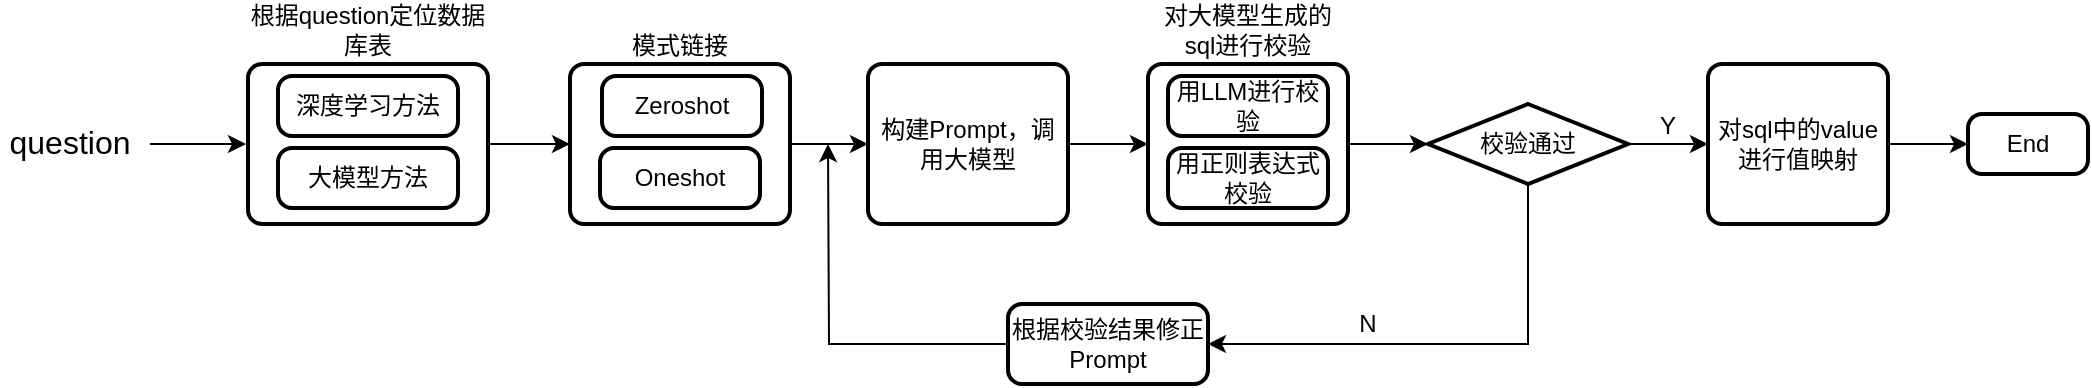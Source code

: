 <mxfile version="24.4.3" type="github" pages="5">
  <diagram name="overall process" id="1fwx0v20KS1qK22bXhxl">
    <mxGraphModel dx="1103" dy="582" grid="1" gridSize="10" guides="1" tooltips="1" connect="1" arrows="1" fold="1" page="0" pageScale="1" pageWidth="827" pageHeight="1169" math="0" shadow="0">
      <root>
        <mxCell id="0" />
        <mxCell id="1" parent="0" />
        <mxCell id="Jo4BSiBk1LysVtSisImH-1" value="根据question定位数据库表" style="rounded=1;whiteSpace=wrap;html=1;absoluteArcSize=1;arcSize=14;strokeWidth=2;labelPosition=center;verticalLabelPosition=top;align=center;verticalAlign=bottom;" vertex="1" parent="1">
          <mxGeometry x="160" y="120" width="120" height="80" as="geometry" />
        </mxCell>
        <mxCell id="Jo4BSiBk1LysVtSisImH-2" value="&lt;font style=&quot;font-size: 16px;&quot;&gt;question&lt;/font&gt;" style="text;html=1;strokeColor=none;fillColor=none;align=center;verticalAlign=middle;whiteSpace=wrap;rounded=0;" vertex="1" parent="1">
          <mxGeometry x="36" y="136" width="70" height="45" as="geometry" />
        </mxCell>
        <mxCell id="Jo4BSiBk1LysVtSisImH-3" value="" style="endArrow=classic;html=1;rounded=0;" edge="1" parent="1">
          <mxGeometry width="50" height="50" relative="1" as="geometry">
            <mxPoint x="111" y="160" as="sourcePoint" />
            <mxPoint x="159" y="160" as="targetPoint" />
          </mxGeometry>
        </mxCell>
        <mxCell id="Jo4BSiBk1LysVtSisImH-5" value="深度学习方法" style="rounded=1;whiteSpace=wrap;html=1;absoluteArcSize=1;arcSize=14;strokeWidth=2;" vertex="1" parent="1">
          <mxGeometry x="175" y="126" width="90" height="30" as="geometry" />
        </mxCell>
        <mxCell id="Jo4BSiBk1LysVtSisImH-6" value="大模型方法" style="rounded=1;whiteSpace=wrap;html=1;absoluteArcSize=1;arcSize=14;strokeWidth=2;" vertex="1" parent="1">
          <mxGeometry x="175" y="162" width="90" height="30" as="geometry" />
        </mxCell>
        <mxCell id="Jo4BSiBk1LysVtSisImH-14" style="edgeStyle=orthogonalEdgeStyle;rounded=0;orthogonalLoop=1;jettySize=auto;html=1;exitX=1;exitY=0.5;exitDx=0;exitDy=0;entryX=0;entryY=0.5;entryDx=0;entryDy=0;" edge="1" parent="1" source="Jo4BSiBk1LysVtSisImH-8" target="Jo4BSiBk1LysVtSisImH-11">
          <mxGeometry relative="1" as="geometry" />
        </mxCell>
        <mxCell id="Jo4BSiBk1LysVtSisImH-8" value="模式链接" style="rounded=1;whiteSpace=wrap;html=1;absoluteArcSize=1;arcSize=14;strokeWidth=2;labelPosition=center;verticalLabelPosition=top;align=center;verticalAlign=bottom;" vertex="1" parent="1">
          <mxGeometry x="321" y="120" width="110" height="80" as="geometry" />
        </mxCell>
        <mxCell id="Jo4BSiBk1LysVtSisImH-9" value="Zeroshot" style="rounded=1;whiteSpace=wrap;html=1;absoluteArcSize=1;arcSize=14;strokeWidth=2;" vertex="1" parent="1">
          <mxGeometry x="337" y="126" width="80" height="30" as="geometry" />
        </mxCell>
        <mxCell id="Jo4BSiBk1LysVtSisImH-10" value="Oneshot" style="rounded=1;whiteSpace=wrap;html=1;absoluteArcSize=1;arcSize=14;strokeWidth=2;" vertex="1" parent="1">
          <mxGeometry x="336" y="162" width="80" height="30" as="geometry" />
        </mxCell>
        <mxCell id="Jo4BSiBk1LysVtSisImH-17" style="edgeStyle=orthogonalEdgeStyle;rounded=0;orthogonalLoop=1;jettySize=auto;html=1;exitX=1;exitY=0.5;exitDx=0;exitDy=0;entryX=0;entryY=0.5;entryDx=0;entryDy=0;" edge="1" parent="1" source="Jo4BSiBk1LysVtSisImH-11" target="Jo4BSiBk1LysVtSisImH-15">
          <mxGeometry relative="1" as="geometry" />
        </mxCell>
        <mxCell id="Jo4BSiBk1LysVtSisImH-11" value="构建Prompt，调用大模型" style="rounded=1;whiteSpace=wrap;html=1;absoluteArcSize=1;arcSize=14;strokeWidth=2;" vertex="1" parent="1">
          <mxGeometry x="470" y="120" width="100" height="80" as="geometry" />
        </mxCell>
        <mxCell id="Jo4BSiBk1LysVtSisImH-12" value="" style="endArrow=classic;html=1;rounded=0;entryX=0;entryY=0.5;entryDx=0;entryDy=0;exitX=1;exitY=0.5;exitDx=0;exitDy=0;" edge="1" parent="1" source="Jo4BSiBk1LysVtSisImH-1" target="Jo4BSiBk1LysVtSisImH-8">
          <mxGeometry width="50" height="50" relative="1" as="geometry">
            <mxPoint x="280" y="162" as="sourcePoint" />
            <mxPoint x="330" y="112" as="targetPoint" />
          </mxGeometry>
        </mxCell>
        <mxCell id="Jo4BSiBk1LysVtSisImH-15" value="对大模型生成的sql进行校验" style="rounded=1;whiteSpace=wrap;html=1;absoluteArcSize=1;arcSize=14;strokeWidth=2;labelPosition=center;verticalLabelPosition=top;align=center;verticalAlign=bottom;" vertex="1" parent="1">
          <mxGeometry x="610" y="120" width="100" height="80" as="geometry" />
        </mxCell>
        <mxCell id="Jo4BSiBk1LysVtSisImH-18" value="用LLM进行校验" style="rounded=1;whiteSpace=wrap;html=1;absoluteArcSize=1;arcSize=14;strokeWidth=2;" vertex="1" parent="1">
          <mxGeometry x="620" y="126" width="80" height="30" as="geometry" />
        </mxCell>
        <mxCell id="Jo4BSiBk1LysVtSisImH-19" value="用正则表达式校验" style="rounded=1;whiteSpace=wrap;html=1;absoluteArcSize=1;arcSize=14;strokeWidth=2;" vertex="1" parent="1">
          <mxGeometry x="620" y="162" width="80" height="30" as="geometry" />
        </mxCell>
        <mxCell id="Jo4BSiBk1LysVtSisImH-24" style="edgeStyle=orthogonalEdgeStyle;rounded=0;orthogonalLoop=1;jettySize=auto;html=1;exitX=1;exitY=0.5;exitDx=0;exitDy=0;exitPerimeter=0;entryX=0;entryY=0.5;entryDx=0;entryDy=0;" edge="1" parent="1" source="Jo4BSiBk1LysVtSisImH-20" target="Jo4BSiBk1LysVtSisImH-23">
          <mxGeometry relative="1" as="geometry" />
        </mxCell>
        <mxCell id="Jo4BSiBk1LysVtSisImH-29" style="edgeStyle=orthogonalEdgeStyle;rounded=0;orthogonalLoop=1;jettySize=auto;html=1;exitX=0.5;exitY=1;exitDx=0;exitDy=0;exitPerimeter=0;entryX=1;entryY=0.5;entryDx=0;entryDy=0;" edge="1" parent="1" source="Jo4BSiBk1LysVtSisImH-20" target="Jo4BSiBk1LysVtSisImH-28">
          <mxGeometry relative="1" as="geometry" />
        </mxCell>
        <mxCell id="Jo4BSiBk1LysVtSisImH-20" value="校验通过" style="strokeWidth=2;html=1;shape=mxgraph.flowchart.decision;whiteSpace=wrap;" vertex="1" parent="1">
          <mxGeometry x="750" y="140" width="100" height="40" as="geometry" />
        </mxCell>
        <mxCell id="Jo4BSiBk1LysVtSisImH-22" style="edgeStyle=orthogonalEdgeStyle;rounded=0;orthogonalLoop=1;jettySize=auto;html=1;exitX=1;exitY=0.5;exitDx=0;exitDy=0;entryX=0;entryY=0.5;entryDx=0;entryDy=0;entryPerimeter=0;" edge="1" parent="1" source="Jo4BSiBk1LysVtSisImH-15" target="Jo4BSiBk1LysVtSisImH-20">
          <mxGeometry relative="1" as="geometry" />
        </mxCell>
        <mxCell id="Jo4BSiBk1LysVtSisImH-27" style="edgeStyle=orthogonalEdgeStyle;rounded=0;orthogonalLoop=1;jettySize=auto;html=1;exitX=1;exitY=0.5;exitDx=0;exitDy=0;entryX=0;entryY=0.5;entryDx=0;entryDy=0;" edge="1" parent="1" source="Jo4BSiBk1LysVtSisImH-23" target="Jo4BSiBk1LysVtSisImH-26">
          <mxGeometry relative="1" as="geometry" />
        </mxCell>
        <mxCell id="Jo4BSiBk1LysVtSisImH-23" value="对sql中的value进行值映射" style="rounded=1;whiteSpace=wrap;html=1;absoluteArcSize=1;arcSize=14;strokeWidth=2;" vertex="1" parent="1">
          <mxGeometry x="890" y="120" width="90" height="80" as="geometry" />
        </mxCell>
        <mxCell id="Jo4BSiBk1LysVtSisImH-25" value="Y" style="text;html=1;strokeColor=none;fillColor=none;align=center;verticalAlign=middle;whiteSpace=wrap;rounded=0;" vertex="1" parent="1">
          <mxGeometry x="860" y="136" width="20" height="30" as="geometry" />
        </mxCell>
        <mxCell id="Jo4BSiBk1LysVtSisImH-26" value="End" style="rounded=1;whiteSpace=wrap;html=1;absoluteArcSize=1;arcSize=14;strokeWidth=2;" vertex="1" parent="1">
          <mxGeometry x="1020" y="145" width="60" height="30" as="geometry" />
        </mxCell>
        <mxCell id="Jo4BSiBk1LysVtSisImH-30" style="edgeStyle=orthogonalEdgeStyle;rounded=0;orthogonalLoop=1;jettySize=auto;html=1;exitX=0;exitY=0.5;exitDx=0;exitDy=0;" edge="1" parent="1" source="Jo4BSiBk1LysVtSisImH-28">
          <mxGeometry relative="1" as="geometry">
            <mxPoint x="450" y="160" as="targetPoint" />
          </mxGeometry>
        </mxCell>
        <mxCell id="Jo4BSiBk1LysVtSisImH-28" value="根据校验结果修正Prompt" style="rounded=1;whiteSpace=wrap;html=1;absoluteArcSize=1;arcSize=14;strokeWidth=2;" vertex="1" parent="1">
          <mxGeometry x="540" y="240" width="100" height="40" as="geometry" />
        </mxCell>
        <mxCell id="Jo4BSiBk1LysVtSisImH-31" value="N" style="text;html=1;strokeColor=none;fillColor=none;align=center;verticalAlign=middle;whiteSpace=wrap;rounded=0;" vertex="1" parent="1">
          <mxGeometry x="710" y="235" width="20" height="30" as="geometry" />
        </mxCell>
      </root>
    </mxGraphModel>
  </diagram>
  <diagram id="NKaSB5zHFHcIWtCWGdP4" name="NL2TABLE">
    <mxGraphModel dx="3399" dy="4089" grid="1" gridSize="10" guides="1" tooltips="1" connect="1" arrows="1" fold="1" page="1" pageScale="1" pageWidth="827" pageHeight="1169" math="0" shadow="0">
      <root>
        <mxCell id="0" />
        <mxCell id="1" parent="0" />
        <mxCell id="-ZHznQ1eW0HuOb2Uy_OW-1" value="&lt;font style=&quot;font-size: 16px;&quot;&gt;基于LLM的NL2TABLE&lt;/font&gt;" style="text;html=1;strokeColor=none;fillColor=none;align=center;verticalAlign=middle;whiteSpace=wrap;rounded=0;fontSize=15;" vertex="1" parent="1">
          <mxGeometry x="-2010" y="-2820" width="209" height="30" as="geometry" />
        </mxCell>
        <mxCell id="-ZHznQ1eW0HuOb2Uy_OW-2" style="edgeStyle=orthogonalEdgeStyle;rounded=0;orthogonalLoop=1;jettySize=auto;html=1;exitX=1;exitY=0.5;exitDx=0;exitDy=0;entryX=0;entryY=0.5;entryDx=0;entryDy=0;" edge="1" parent="1" source="-ZHznQ1eW0HuOb2Uy_OW-3" target="-ZHznQ1eW0HuOb2Uy_OW-5">
          <mxGeometry relative="1" as="geometry" />
        </mxCell>
        <mxCell id="-ZHznQ1eW0HuOb2Uy_OW-3" value="&lt;font style=&quot;font-size: 16px;&quot;&gt;question&lt;/font&gt;" style="text;html=1;strokeColor=none;fillColor=none;align=center;verticalAlign=middle;whiteSpace=wrap;rounded=0;" vertex="1" parent="1">
          <mxGeometry x="-1984" y="-2725" width="60" height="30" as="geometry" />
        </mxCell>
        <mxCell id="-ZHznQ1eW0HuOb2Uy_OW-4" style="edgeStyle=orthogonalEdgeStyle;rounded=0;orthogonalLoop=1;jettySize=auto;html=1;exitX=1;exitY=0.5;exitDx=0;exitDy=0;entryX=0;entryY=0.5;entryDx=0;entryDy=0;" edge="1" parent="1" source="-ZHznQ1eW0HuOb2Uy_OW-5" target="-ZHznQ1eW0HuOb2Uy_OW-6">
          <mxGeometry relative="1" as="geometry" />
        </mxCell>
        <mxCell id="-ZHznQ1eW0HuOb2Uy_OW-5" value="动态构建Prompt&lt;br&gt;&lt;br&gt;根据question中的关键字，初步划分为大额、小额、止付、网银四个类型，每个类型对应几张表&lt;br&gt;以此缩小搜索范围" style="rounded=1;whiteSpace=wrap;html=1;absoluteArcSize=1;arcSize=14;strokeWidth=2;align=left;" vertex="1" parent="1">
          <mxGeometry x="-1880" y="-2760" width="185" height="100" as="geometry" />
        </mxCell>
        <mxCell id="-ZHznQ1eW0HuOb2Uy_OW-6" value="调用LLM" style="rounded=1;whiteSpace=wrap;html=1;absoluteArcSize=1;arcSize=14;strokeWidth=2;" vertex="1" parent="1">
          <mxGeometry x="-1640" y="-2760" width="100" height="100" as="geometry" />
        </mxCell>
        <mxCell id="-ZHznQ1eW0HuOb2Uy_OW-7" style="edgeStyle=orthogonalEdgeStyle;rounded=0;orthogonalLoop=1;jettySize=auto;html=1;exitX=0.5;exitY=1;exitDx=0;exitDy=0;exitPerimeter=0;entryX=0;entryY=0.5;entryDx=0;entryDy=0;" edge="1" parent="1" source="-ZHznQ1eW0HuOb2Uy_OW-9" target="-ZHznQ1eW0HuOb2Uy_OW-6">
          <mxGeometry relative="1" as="geometry">
            <Array as="points">
              <mxPoint x="-1415" y="-2640" />
              <mxPoint x="-1660" y="-2640" />
              <mxPoint x="-1660" y="-2710" />
            </Array>
          </mxGeometry>
        </mxCell>
        <mxCell id="-ZHznQ1eW0HuOb2Uy_OW-8" style="edgeStyle=orthogonalEdgeStyle;rounded=0;orthogonalLoop=1;jettySize=auto;html=1;exitX=1;exitY=0.5;exitDx=0;exitDy=0;exitPerimeter=0;entryX=0;entryY=0.5;entryDx=0;entryDy=0;" edge="1" parent="1" source="-ZHznQ1eW0HuOb2Uy_OW-9" target="-ZHznQ1eW0HuOb2Uy_OW-13">
          <mxGeometry relative="1" as="geometry" />
        </mxCell>
        <mxCell id="-ZHznQ1eW0HuOb2Uy_OW-9" value="LLM返回结果是否符合#AAAA2222#的形式？" style="strokeWidth=2;html=1;shape=mxgraph.flowchart.decision;whiteSpace=wrap;" vertex="1" parent="1">
          <mxGeometry x="-1490" y="-2760" width="150" height="100" as="geometry" />
        </mxCell>
        <mxCell id="-ZHznQ1eW0HuOb2Uy_OW-10" style="edgeStyle=orthogonalEdgeStyle;rounded=0;orthogonalLoop=1;jettySize=auto;html=1;exitX=1;exitY=0.5;exitDx=0;exitDy=0;entryX=0;entryY=0.5;entryDx=0;entryDy=0;entryPerimeter=0;" edge="1" parent="1" source="-ZHznQ1eW0HuOb2Uy_OW-6" target="-ZHznQ1eW0HuOb2Uy_OW-9">
          <mxGeometry relative="1" as="geometry" />
        </mxCell>
        <mxCell id="-ZHznQ1eW0HuOb2Uy_OW-11" value="N" style="text;html=1;strokeColor=none;fillColor=none;align=center;verticalAlign=middle;whiteSpace=wrap;rounded=0;" vertex="1" parent="1">
          <mxGeometry x="-1530" y="-2670" width="20" height="30" as="geometry" />
        </mxCell>
        <mxCell id="-ZHznQ1eW0HuOb2Uy_OW-12" style="edgeStyle=orthogonalEdgeStyle;rounded=0;orthogonalLoop=1;jettySize=auto;html=1;exitX=1;exitY=0.5;exitDx=0;exitDy=0;" edge="1" parent="1" source="-ZHznQ1eW0HuOb2Uy_OW-13" target="-ZHznQ1eW0HuOb2Uy_OW-14">
          <mxGeometry relative="1" as="geometry" />
        </mxCell>
        <mxCell id="-ZHznQ1eW0HuOb2Uy_OW-13" value="根据错误经验修正大模型结果&lt;br&gt;&lt;div style=&quot;&quot;&gt;&lt;br&gt;&lt;/div&gt;&lt;div style=&quot;&quot;&gt;eg:预测结果为BEOT0102，且question中含有总金额，总包数，总笔数的，将结果修正为BEOT0101;问题中含有”冲正“的，将结果修复为BEOT0116&lt;/div&gt;" style="rounded=1;whiteSpace=wrap;html=1;absoluteArcSize=1;arcSize=14;strokeWidth=2;align=left;" vertex="1" parent="1">
          <mxGeometry x="-1300" y="-2760" width="180" height="100" as="geometry" />
        </mxCell>
        <mxCell id="-ZHznQ1eW0HuOb2Uy_OW-14" value="End" style="rounded=1;whiteSpace=wrap;html=1;absoluteArcSize=1;arcSize=14;strokeWidth=2;" vertex="1" parent="1">
          <mxGeometry x="-1070" y="-2725" width="50" height="30" as="geometry" />
        </mxCell>
      </root>
    </mxGraphModel>
  </diagram>
  <diagram id="HUBfbTjDDkdf9c7PtjG2" name="schema link">
    <mxGraphModel dx="2262" dy="960" grid="1" gridSize="10" guides="1" tooltips="1" connect="1" arrows="1" fold="1" page="0" pageScale="1" pageWidth="827" pageHeight="1169" math="0" shadow="0">
      <root>
        <mxCell id="0" />
        <mxCell id="1" parent="0" />
        <mxCell id="bNu2SXdS037bqFfqN4gw-1" value="&lt;font style=&quot;font-size: 16px;&quot;&gt;模式链接&lt;/font&gt;" style="text;html=1;strokeColor=none;fillColor=none;align=center;verticalAlign=middle;whiteSpace=wrap;rounded=0;fontSize=15;" vertex="1" parent="1">
          <mxGeometry x="-1200" y="-60" width="130" height="30" as="geometry" />
        </mxCell>
        <mxCell id="bNu2SXdS037bqFfqN4gw-10" style="edgeStyle=orthogonalEdgeStyle;rounded=0;orthogonalLoop=1;jettySize=auto;html=1;exitX=1;exitY=0.5;exitDx=0;exitDy=0;entryX=0;entryY=0.5;entryDx=0;entryDy=0;" edge="1" parent="1" source="bNu2SXdS037bqFfqN4gw-2" target="bNu2SXdS037bqFfqN4gw-3">
          <mxGeometry relative="1" as="geometry" />
        </mxCell>
        <mxCell id="bNu2SXdS037bqFfqN4gw-2" value="&lt;font style=&quot;font-size: 16px;&quot;&gt;question&lt;/font&gt;" style="text;html=1;strokeColor=none;fillColor=none;align=center;verticalAlign=middle;whiteSpace=wrap;rounded=0;" vertex="1" parent="1">
          <mxGeometry x="-1165" y="58" width="60" height="30" as="geometry" />
        </mxCell>
        <mxCell id="bNu2SXdS037bqFfqN4gw-11" style="edgeStyle=orthogonalEdgeStyle;rounded=0;orthogonalLoop=1;jettySize=auto;html=1;exitX=1;exitY=0.5;exitDx=0;exitDy=0;entryX=0;entryY=0.5;entryDx=0;entryDy=0;" edge="1" parent="1" source="bNu2SXdS037bqFfqN4gw-3" target="bNu2SXdS037bqFfqN4gw-4">
          <mxGeometry relative="1" as="geometry" />
        </mxCell>
        <mxCell id="bNu2SXdS037bqFfqN4gw-3" value="动态构建Prompt&lt;br&gt;&lt;br&gt;&lt;div style=&quot;&quot;&gt;Prompt中表信息是动态的，对于fewshot，例子是动态的&lt;/div&gt;" style="rounded=1;whiteSpace=wrap;html=1;absoluteArcSize=1;arcSize=14;strokeWidth=2;align=left;" vertex="1" parent="1">
          <mxGeometry x="-1061" y="33" width="160" height="80" as="geometry" />
        </mxCell>
        <mxCell id="bNu2SXdS037bqFfqN4gw-4" value="调用LLM" style="rounded=1;whiteSpace=wrap;html=1;absoluteArcSize=1;arcSize=14;strokeWidth=2;" vertex="1" parent="1">
          <mxGeometry x="-851" y="33" width="70" height="80" as="geometry" />
        </mxCell>
        <mxCell id="bNu2SXdS037bqFfqN4gw-8" value="" style="group" vertex="1" connectable="0" parent="1">
          <mxGeometry x="-730" y="-20" width="160" height="210" as="geometry" />
        </mxCell>
        <mxCell id="bNu2SXdS037bqFfqN4gw-7" value="schema link结果校验" style="rounded=1;whiteSpace=wrap;html=1;absoluteArcSize=1;arcSize=14;strokeWidth=2;labelPosition=center;verticalLabelPosition=top;align=center;verticalAlign=bottom;" vertex="1" parent="bNu2SXdS037bqFfqN4gw-8">
          <mxGeometry width="160" height="210" as="geometry" />
        </mxCell>
        <mxCell id="bNu2SXdS037bqFfqN4gw-5" value="fewshot - 文字描述&lt;br&gt;&lt;br&gt;1.结果中的column需要存在于table中&lt;br&gt;2.通过正则验证结果中的column描述是否与question相关" style="rounded=1;whiteSpace=wrap;html=1;absoluteArcSize=1;arcSize=14;strokeWidth=2;align=left;" vertex="1" parent="bNu2SXdS037bqFfqN4gw-8">
          <mxGeometry x="10" y="10" width="140" height="120" as="geometry" />
        </mxCell>
        <mxCell id="bNu2SXdS037bqFfqN4gw-6" value="zeroshot - json格式&lt;br&gt;&lt;br&gt;column是否存在于table中" style="rounded=1;whiteSpace=wrap;html=1;absoluteArcSize=1;arcSize=14;strokeWidth=2;align=left;" vertex="1" parent="bNu2SXdS037bqFfqN4gw-8">
          <mxGeometry x="10" y="140" width="140" height="60" as="geometry" />
        </mxCell>
        <mxCell id="bNu2SXdS037bqFfqN4gw-15" style="edgeStyle=orthogonalEdgeStyle;rounded=0;orthogonalLoop=1;jettySize=auto;html=1;exitX=1;exitY=0.5;exitDx=0;exitDy=0;exitPerimeter=0;entryX=0;entryY=0.5;entryDx=0;entryDy=0;" edge="1" parent="1" source="bNu2SXdS037bqFfqN4gw-9" target="bNu2SXdS037bqFfqN4gw-14">
          <mxGeometry relative="1" as="geometry" />
        </mxCell>
        <mxCell id="bNu2SXdS037bqFfqN4gw-21" style="edgeStyle=orthogonalEdgeStyle;rounded=0;orthogonalLoop=1;jettySize=auto;html=1;exitX=0.5;exitY=1;exitDx=0;exitDy=0;exitPerimeter=0;entryX=1;entryY=0.5;entryDx=0;entryDy=0;" edge="1" parent="1" source="bNu2SXdS037bqFfqN4gw-9" target="bNu2SXdS037bqFfqN4gw-19">
          <mxGeometry relative="1" as="geometry" />
        </mxCell>
        <mxCell id="bNu2SXdS037bqFfqN4gw-9" value="校验通过" style="strokeWidth=2;html=1;shape=mxgraph.flowchart.decision;whiteSpace=wrap;" vertex="1" parent="1">
          <mxGeometry x="-521" y="60" width="100" height="40" as="geometry" />
        </mxCell>
        <mxCell id="bNu2SXdS037bqFfqN4gw-12" style="edgeStyle=orthogonalEdgeStyle;rounded=0;orthogonalLoop=1;jettySize=auto;html=1;exitX=1;exitY=0.5;exitDx=0;exitDy=0;entryX=0.01;entryY=0.444;entryDx=0;entryDy=0;entryPerimeter=0;" edge="1" parent="1" source="bNu2SXdS037bqFfqN4gw-4" target="bNu2SXdS037bqFfqN4gw-7">
          <mxGeometry relative="1" as="geometry" />
        </mxCell>
        <mxCell id="bNu2SXdS037bqFfqN4gw-13" style="edgeStyle=orthogonalEdgeStyle;rounded=0;orthogonalLoop=1;jettySize=auto;html=1;exitX=0.991;exitY=0.473;exitDx=0;exitDy=0;entryX=0;entryY=0.5;entryDx=0;entryDy=0;entryPerimeter=0;exitPerimeter=0;" edge="1" parent="1" source="bNu2SXdS037bqFfqN4gw-7" target="bNu2SXdS037bqFfqN4gw-9">
          <mxGeometry relative="1" as="geometry" />
        </mxCell>
        <mxCell id="bNu2SXdS037bqFfqN4gw-17" style="edgeStyle=orthogonalEdgeStyle;rounded=0;orthogonalLoop=1;jettySize=auto;html=1;exitX=1;exitY=0.5;exitDx=0;exitDy=0;entryX=0;entryY=0.5;entryDx=0;entryDy=0;" edge="1" parent="1" source="bNu2SXdS037bqFfqN4gw-14" target="bNu2SXdS037bqFfqN4gw-16">
          <mxGeometry relative="1" as="geometry" />
        </mxCell>
        <mxCell id="bNu2SXdS037bqFfqN4gw-14" value="整合schema link结果" style="rounded=1;whiteSpace=wrap;html=1;absoluteArcSize=1;arcSize=14;strokeWidth=2;" vertex="1" parent="1">
          <mxGeometry x="-380" y="50" width="80" height="60" as="geometry" />
        </mxCell>
        <mxCell id="bNu2SXdS037bqFfqN4gw-16" value="End" style="rounded=1;whiteSpace=wrap;html=1;absoluteArcSize=1;arcSize=14;strokeWidth=2;" vertex="1" parent="1">
          <mxGeometry x="-250" y="60" width="80" height="40" as="geometry" />
        </mxCell>
        <mxCell id="bNu2SXdS037bqFfqN4gw-22" style="edgeStyle=orthogonalEdgeStyle;rounded=0;orthogonalLoop=1;jettySize=auto;html=1;exitX=0;exitY=0.5;exitDx=0;exitDy=0;entryX=0;entryY=0.5;entryDx=0;entryDy=0;" edge="1" parent="1" source="bNu2SXdS037bqFfqN4gw-19" target="bNu2SXdS037bqFfqN4gw-4">
          <mxGeometry relative="1" as="geometry" />
        </mxCell>
        <mxCell id="bNu2SXdS037bqFfqN4gw-19" value="将校验通过的schema link存起来" style="rounded=1;whiteSpace=wrap;html=1;absoluteArcSize=1;arcSize=14;strokeWidth=2;" vertex="1" parent="1">
          <mxGeometry x="-730" y="230" width="160" height="50" as="geometry" />
        </mxCell>
      </root>
    </mxGraphModel>
  </diagram>
  <diagram id="xsgMfd8_sbdKErgIg4UG" name="sql校验">
    <mxGraphModel dx="1789" dy="521" grid="1" gridSize="10" guides="1" tooltips="1" connect="1" arrows="1" fold="1" page="0" pageScale="1" pageWidth="827" pageHeight="1169" math="0" shadow="0">
      <root>
        <mxCell id="0" />
        <mxCell id="1" parent="0" />
        <mxCell id="6eM4hsqrZe1IQDT6SxKK-20" style="edgeStyle=orthogonalEdgeStyle;rounded=0;orthogonalLoop=1;jettySize=auto;html=1;exitX=1;exitY=0.5;exitDx=0;exitDy=0;entryX=0;entryY=0.5;entryDx=0;entryDy=0;entryPerimeter=0;" edge="1" parent="1" source="6eM4hsqrZe1IQDT6SxKK-9" target="6eM4hsqrZe1IQDT6SxKK-13">
          <mxGeometry relative="1" as="geometry">
            <mxPoint x="230.0" y="156.931" as="targetPoint" />
          </mxGeometry>
        </mxCell>
        <mxCell id="6eM4hsqrZe1IQDT6SxKK-9" value="校验LLM生成的sql结果" style="rounded=1;whiteSpace=wrap;html=1;absoluteArcSize=1;arcSize=14;strokeWidth=2;labelPosition=center;verticalLabelPosition=top;align=center;verticalAlign=bottom;" vertex="1" parent="1">
          <mxGeometry x="-158" y="52" width="528" height="210" as="geometry" />
        </mxCell>
        <mxCell id="6eM4hsqrZe1IQDT6SxKK-22" style="edgeStyle=orthogonalEdgeStyle;rounded=0;orthogonalLoop=1;jettySize=auto;html=1;exitX=0;exitY=0.5;exitDx=0;exitDy=0;entryX=0;entryY=0.5;entryDx=0;entryDy=0;" edge="1" parent="1" source="6eM4hsqrZe1IQDT6SxKK-1" target="6eM4hsqrZe1IQDT6SxKK-3">
          <mxGeometry relative="1" as="geometry" />
        </mxCell>
        <mxCell id="6eM4hsqrZe1IQDT6SxKK-1" value="根据校验结果重新构建prompt" style="rounded=1;whiteSpace=wrap;html=1;absoluteArcSize=1;arcSize=14;strokeWidth=2;" vertex="1" parent="1">
          <mxGeometry x="-158" y="320" width="100" height="50" as="geometry" />
        </mxCell>
        <mxCell id="6eM4hsqrZe1IQDT6SxKK-10" style="edgeStyle=orthogonalEdgeStyle;rounded=0;orthogonalLoop=1;jettySize=auto;html=1;exitX=1;exitY=0.5;exitDx=0;exitDy=0;entryX=0;entryY=0.5;entryDx=0;entryDy=0;" edge="1" parent="1" source="6eM4hsqrZe1IQDT6SxKK-2" target="6eM4hsqrZe1IQDT6SxKK-3">
          <mxGeometry relative="1" as="geometry" />
        </mxCell>
        <mxCell id="6eM4hsqrZe1IQDT6SxKK-2" value="根据table和schema link构建的prompt" style="text;html=1;strokeColor=none;fillColor=none;align=center;verticalAlign=middle;whiteSpace=wrap;rounded=0;" vertex="1" parent="1">
          <mxGeometry x="-508" y="135" width="60" height="30" as="geometry" />
        </mxCell>
        <mxCell id="6eM4hsqrZe1IQDT6SxKK-11" style="edgeStyle=orthogonalEdgeStyle;rounded=0;orthogonalLoop=1;jettySize=auto;html=1;exitX=1;exitY=0.5;exitDx=0;exitDy=0;entryX=0;entryY=0.5;entryDx=0;entryDy=0;" edge="1" parent="1" source="6eM4hsqrZe1IQDT6SxKK-3" target="6eM4hsqrZe1IQDT6SxKK-4">
          <mxGeometry relative="1" as="geometry" />
        </mxCell>
        <mxCell id="6eM4hsqrZe1IQDT6SxKK-3" value="调用LLM" style="rounded=1;whiteSpace=wrap;html=1;absoluteArcSize=1;arcSize=14;strokeWidth=2;" vertex="1" parent="1">
          <mxGeometry x="-398" y="120" width="80" height="60" as="geometry" />
        </mxCell>
        <mxCell id="6eM4hsqrZe1IQDT6SxKK-14" style="edgeStyle=orthogonalEdgeStyle;rounded=0;orthogonalLoop=1;jettySize=auto;html=1;exitX=1;exitY=0.5;exitDx=0;exitDy=0;" edge="1" parent="1" source="6eM4hsqrZe1IQDT6SxKK-4">
          <mxGeometry relative="1" as="geometry">
            <mxPoint x="-160" y="150" as="targetPoint" />
          </mxGeometry>
        </mxCell>
        <mxCell id="6eM4hsqrZe1IQDT6SxKK-4" value="对LLM生成的sql进行后处理" style="rounded=1;whiteSpace=wrap;html=1;absoluteArcSize=1;arcSize=14;strokeWidth=2;" vertex="1" parent="1">
          <mxGeometry x="-278" y="120" width="80" height="60" as="geometry" />
        </mxCell>
        <mxCell id="6eM4hsqrZe1IQDT6SxKK-15" style="edgeStyle=orthogonalEdgeStyle;rounded=0;orthogonalLoop=1;jettySize=auto;html=1;exitX=1;exitY=0.5;exitDx=0;exitDy=0;entryX=0;entryY=0.5;entryDx=0;entryDy=0;" edge="1" parent="1" source="6eM4hsqrZe1IQDT6SxKK-6" target="6eM4hsqrZe1IQDT6SxKK-7">
          <mxGeometry relative="1" as="geometry" />
        </mxCell>
        <mxCell id="6eM4hsqrZe1IQDT6SxKK-16" style="edgeStyle=orthogonalEdgeStyle;rounded=0;orthogonalLoop=1;jettySize=auto;html=1;exitX=1;exitY=0.5;exitDx=0;exitDy=0;entryX=0;entryY=0.5;entryDx=0;entryDy=0;" edge="1" parent="1" source="6eM4hsqrZe1IQDT6SxKK-6" target="6eM4hsqrZe1IQDT6SxKK-8">
          <mxGeometry relative="1" as="geometry" />
        </mxCell>
        <mxCell id="6eM4hsqrZe1IQDT6SxKK-6" value="sql检查：parse sql&lt;br&gt;&lt;br&gt;&lt;div style=&quot;&quot;&gt;检查是否有table中不存在的column&lt;/div&gt;" style="rounded=1;whiteSpace=wrap;html=1;absoluteArcSize=1;arcSize=14;strokeWidth=2;align=left;" vertex="1" parent="1">
          <mxGeometry x="-140" y="120" width="120" height="60" as="geometry" />
        </mxCell>
        <mxCell id="6eM4hsqrZe1IQDT6SxKK-7" value="通过正则检查sql(针对多字段情况)&lt;br&gt;&lt;br&gt;&lt;div style=&quot;&quot;&gt;校验sql中的column description是否在问题中被提到&lt;/div&gt;" style="rounded=1;whiteSpace=wrap;html=1;absoluteArcSize=1;arcSize=14;strokeWidth=2;labelPosition=center;verticalLabelPosition=middle;align=left;verticalAlign=middle;" vertex="1" parent="1">
          <mxGeometry x="22" y="62" width="188" height="80" as="geometry" />
        </mxCell>
        <mxCell id="6eM4hsqrZe1IQDT6SxKK-8" value="让大模型检查sql&lt;br&gt;&lt;br&gt;&lt;div style=&quot;&quot;&gt;检查question和摘要信息(column description)是否一致&lt;/div&gt;&lt;div style=&quot;&quot;&gt;(这种方法目前效果没有正则好)&lt;/div&gt;" style="rounded=1;whiteSpace=wrap;html=1;absoluteArcSize=1;arcSize=14;strokeWidth=2;labelPosition=center;verticalLabelPosition=middle;align=left;verticalAlign=middle;" vertex="1" parent="1">
          <mxGeometry x="22" y="157" width="188" height="90" as="geometry" />
        </mxCell>
        <mxCell id="6eM4hsqrZe1IQDT6SxKK-25" style="edgeStyle=orthogonalEdgeStyle;rounded=0;orthogonalLoop=1;jettySize=auto;html=1;exitX=1;exitY=0.5;exitDx=0;exitDy=0;exitPerimeter=0;" edge="1" parent="1" source="6eM4hsqrZe1IQDT6SxKK-13">
          <mxGeometry relative="1" as="geometry">
            <mxPoint x="580" y="156.931" as="targetPoint" />
          </mxGeometry>
        </mxCell>
        <mxCell id="6eM4hsqrZe1IQDT6SxKK-13" value="校验通过" style="strokeWidth=2;html=1;shape=mxgraph.flowchart.decision;whiteSpace=wrap;" vertex="1" parent="1">
          <mxGeometry x="450" y="107" width="100" height="100" as="geometry" />
        </mxCell>
        <mxCell id="6eM4hsqrZe1IQDT6SxKK-17" value="opt1" style="text;html=1;strokeColor=none;fillColor=none;align=center;verticalAlign=middle;whiteSpace=wrap;rounded=0;" vertex="1" parent="1">
          <mxGeometry x="-22" y="76" width="60" height="30" as="geometry" />
        </mxCell>
        <mxCell id="6eM4hsqrZe1IQDT6SxKK-18" value="opt2" style="text;html=1;strokeColor=none;fillColor=none;align=center;verticalAlign=middle;whiteSpace=wrap;rounded=0;" vertex="1" parent="1">
          <mxGeometry x="-22" y="200" width="60" height="30" as="geometry" />
        </mxCell>
        <mxCell id="6eM4hsqrZe1IQDT6SxKK-21" style="edgeStyle=orthogonalEdgeStyle;rounded=0;orthogonalLoop=1;jettySize=auto;html=1;exitX=0.5;exitY=1;exitDx=0;exitDy=0;exitPerimeter=0;entryX=0.997;entryY=0.608;entryDx=0;entryDy=0;entryPerimeter=0;" edge="1" parent="1" source="6eM4hsqrZe1IQDT6SxKK-13" target="6eM4hsqrZe1IQDT6SxKK-1">
          <mxGeometry relative="1" as="geometry" />
        </mxCell>
        <mxCell id="6eM4hsqrZe1IQDT6SxKK-23" value="End" style="rounded=1;whiteSpace=wrap;html=1;absoluteArcSize=1;arcSize=14;strokeWidth=2;" vertex="1" parent="1">
          <mxGeometry x="581" y="139.5" width="60" height="35" as="geometry" />
        </mxCell>
        <mxCell id="evY21AqS1uZlb9bx6Mw3-1" value="针对少字段情况&lt;br&gt;&lt;br&gt;与schema link结果进行对比" style="rounded=1;whiteSpace=wrap;html=1;absoluteArcSize=1;arcSize=14;strokeWidth=2;align=left;" vertex="1" parent="1">
          <mxGeometry x="250" y="110" width="100" height="80" as="geometry" />
        </mxCell>
      </root>
    </mxGraphModel>
  </diagram>
  <diagram id="9siLBZIe8hQ28VuGpU_c" name="界面">
    <mxGraphModel dx="1063" dy="820" grid="1" gridSize="10" guides="1" tooltips="1" connect="1" arrows="1" fold="1" page="0" pageScale="1" pageWidth="827" pageHeight="1169" math="0" shadow="0">
      <root>
        <mxCell id="0" />
        <mxCell id="1" parent="0" />
        <mxCell id="jMheBQvStuREgLoN5BEB-2" value="question示例，可编辑" style="verticalLabelPosition=middle;verticalAlign=middle;html=1;shape=mxgraph.basic.rect;fillColor2=none;strokeWidth=1;size=20;indent=5;labelPosition=center;align=center;" vertex="1" parent="1">
          <mxGeometry x="-360" y="-120" width="280" height="40" as="geometry" />
        </mxCell>
        <mxCell id="jMheBQvStuREgLoN5BEB-3" value="sql" style="text;html=1;align=left;verticalAlign=middle;whiteSpace=wrap;rounded=0;" vertex="1" parent="1">
          <mxGeometry x="-360" y="-70" width="60" height="30" as="geometry" />
        </mxCell>
        <mxCell id="jMheBQvStuREgLoN5BEB-4" value="schema link" style="text;html=1;align=left;verticalAlign=middle;whiteSpace=wrap;rounded=0;" vertex="1" parent="1">
          <mxGeometry x="-360" y="-30" width="80" height="30" as="geometry" />
        </mxCell>
        <mxCell id="jMheBQvStuREgLoN5BEB-5" value="prompt" style="text;html=1;align=left;verticalAlign=middle;whiteSpace=wrap;rounded=0;" vertex="1" parent="1">
          <mxGeometry x="-360" y="10" width="80" height="30" as="geometry" />
        </mxCell>
      </root>
    </mxGraphModel>
  </diagram>
</mxfile>
